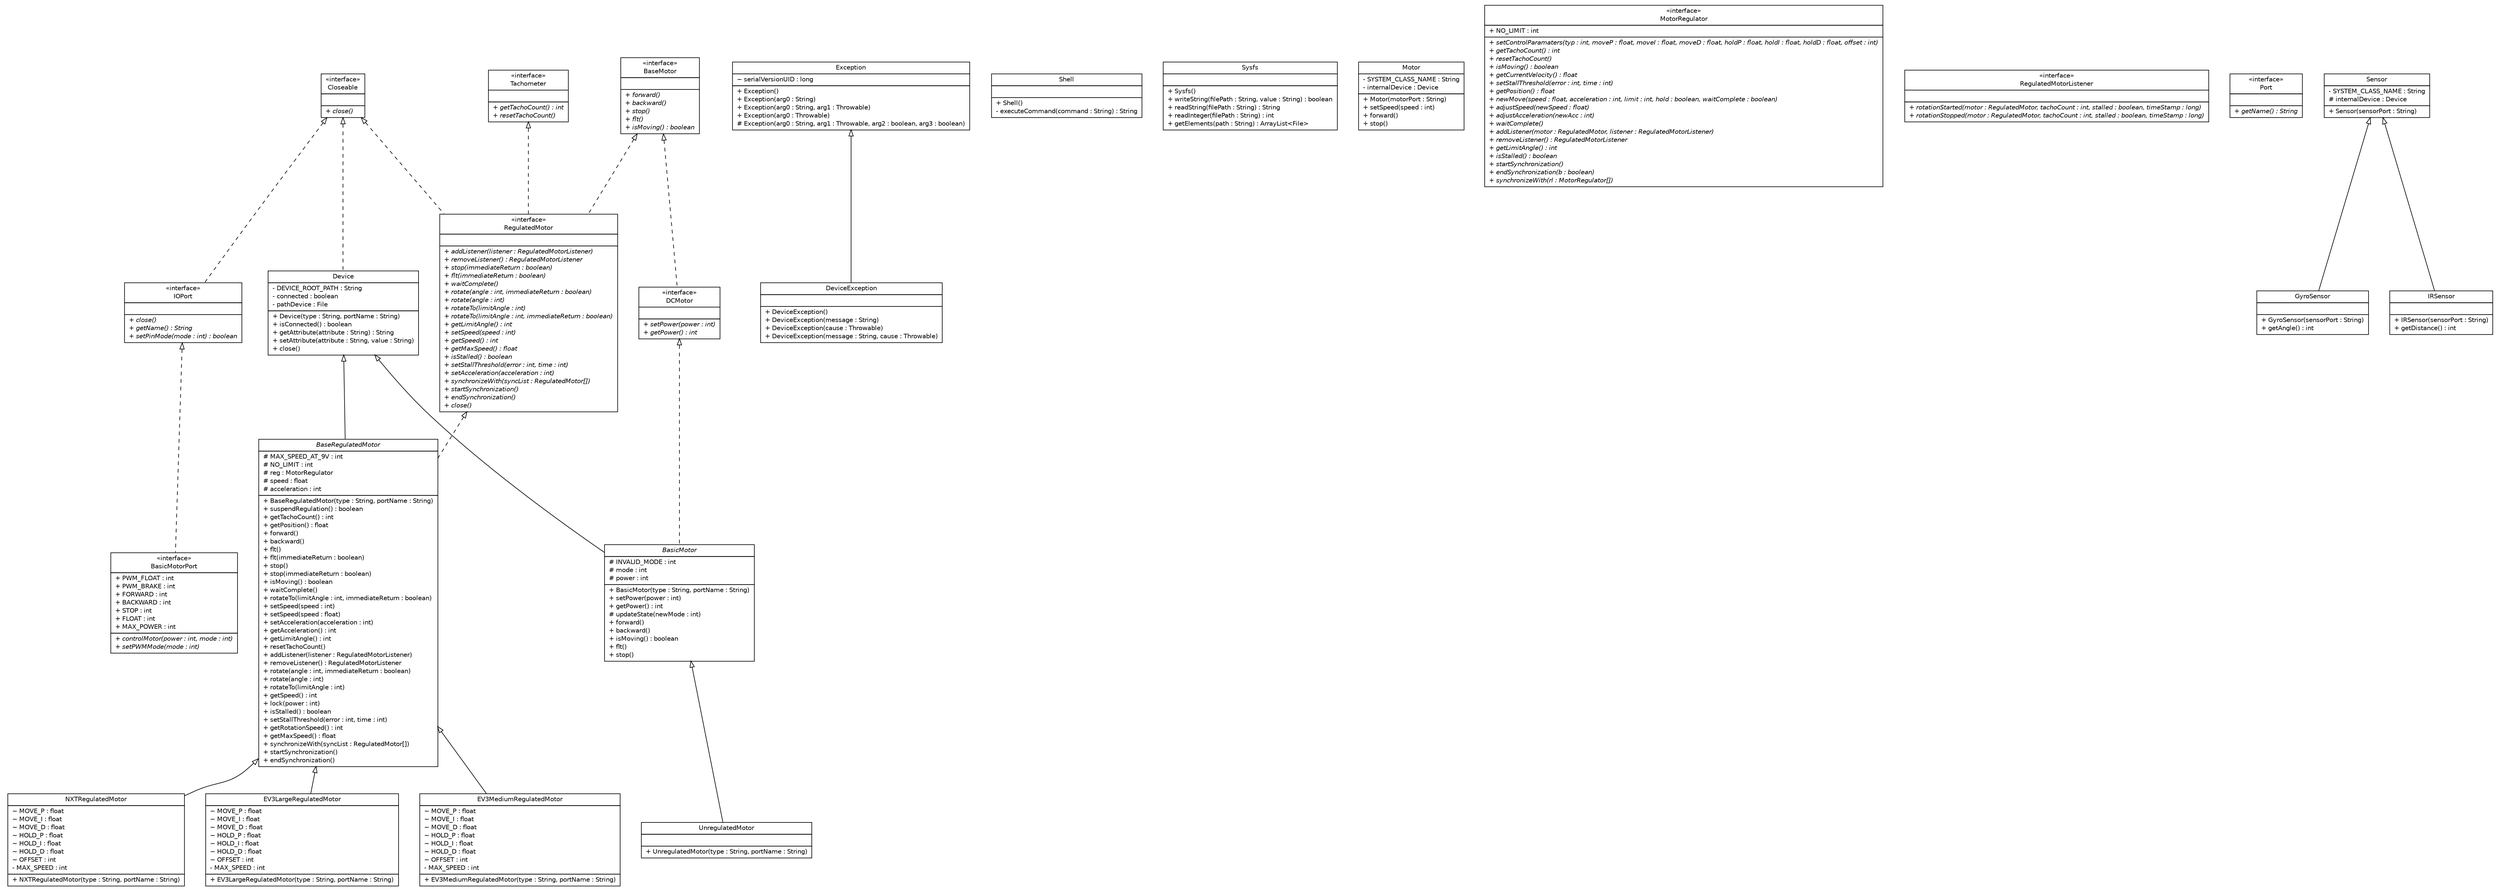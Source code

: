 #!/usr/local/bin/dot
#
# Class diagram 
# Generated by UMLGraph version R5_6-24-gf6e263 (http://www.umlgraph.org/)
#

digraph G {
	edge [fontname="Helvetica",fontsize=10,labelfontname="Helvetica",labelfontsize=10];
	node [fontname="Helvetica",fontsize=10,shape=plaintext];
	nodesep=0.25;
	ranksep=0.5;
	// ev3dev.hardware.Device
	c0 [label=<<table title="ev3dev.hardware.Device" border="0" cellborder="1" cellspacing="0" cellpadding="2" port="p">
		<tr><td><table border="0" cellspacing="0" cellpadding="1">
<tr><td align="center" balign="center"> Device </td></tr>
		</table></td></tr>
		<tr><td><table border="0" cellspacing="0" cellpadding="1">
<tr><td align="left" balign="left"> - DEVICE_ROOT_PATH : String </td></tr>
<tr><td align="left" balign="left"> - connected : boolean </td></tr>
<tr><td align="left" balign="left"> - pathDevice : File </td></tr>
		</table></td></tr>
		<tr><td><table border="0" cellspacing="0" cellpadding="1">
<tr><td align="left" balign="left"> + Device(type : String, portName : String) </td></tr>
<tr><td align="left" balign="left"> + isConnected() : boolean </td></tr>
<tr><td align="left" balign="left"> + getAttribute(attribute : String) : String </td></tr>
<tr><td align="left" balign="left"> + setAttribute(attribute : String, value : String) </td></tr>
<tr><td align="left" balign="left"> + close() </td></tr>
		</table></td></tr>
		</table>>, URL="null", fontname="Helvetica", fontcolor="black", fontsize=10.0];
	// ev3dev.hardware.DeviceException
	c1 [label=<<table title="ev3dev.hardware.DeviceException" border="0" cellborder="1" cellspacing="0" cellpadding="2" port="p">
		<tr><td><table border="0" cellspacing="0" cellpadding="1">
<tr><td align="center" balign="center"> DeviceException </td></tr>
		</table></td></tr>
		<tr><td><table border="0" cellspacing="0" cellpadding="1">
<tr><td align="left" balign="left">  </td></tr>
		</table></td></tr>
		<tr><td><table border="0" cellspacing="0" cellpadding="1">
<tr><td align="left" balign="left"> + DeviceException() </td></tr>
<tr><td align="left" balign="left"> + DeviceException(message : String) </td></tr>
<tr><td align="left" balign="left"> + DeviceException(cause : Throwable) </td></tr>
<tr><td align="left" balign="left"> + DeviceException(message : String, cause : Throwable) </td></tr>
		</table></td></tr>
		</table>>, URL="null", fontname="Helvetica", fontcolor="black", fontsize=10.0];
	// ev3dev.hardware.Shell
	c2 [label=<<table title="ev3dev.hardware.Shell" border="0" cellborder="1" cellspacing="0" cellpadding="2" port="p">
		<tr><td><table border="0" cellspacing="0" cellpadding="1">
<tr><td align="center" balign="center"> Shell </td></tr>
		</table></td></tr>
		<tr><td><table border="0" cellspacing="0" cellpadding="1">
<tr><td align="left" balign="left">  </td></tr>
		</table></td></tr>
		<tr><td><table border="0" cellspacing="0" cellpadding="1">
<tr><td align="left" balign="left"> + Shell() </td></tr>
<tr><td align="left" balign="left"> - executeCommand(command : String) : String </td></tr>
		</table></td></tr>
		</table>>, URL="null", fontname="Helvetica", fontcolor="black", fontsize=10.0];
	// ev3dev.hardware.Sysfs
	c3 [label=<<table title="ev3dev.hardware.Sysfs" border="0" cellborder="1" cellspacing="0" cellpadding="2" port="p">
		<tr><td><table border="0" cellspacing="0" cellpadding="1">
<tr><td align="center" balign="center"> Sysfs </td></tr>
		</table></td></tr>
		<tr><td><table border="0" cellspacing="0" cellpadding="1">
<tr><td align="left" balign="left">  </td></tr>
		</table></td></tr>
		<tr><td><table border="0" cellspacing="0" cellpadding="1">
<tr><td align="left" balign="left"> + Sysfs() </td></tr>
<tr><td align="left" balign="left"> + writeString(filePath : String, value : String) : boolean </td></tr>
<tr><td align="left" balign="left"> + readString(filePath : String) : String </td></tr>
<tr><td align="left" balign="left"> + readInteger(filePath : String) : int </td></tr>
<tr><td align="left" balign="left"> + getElements(path : String) : ArrayList&lt;File&gt; </td></tr>
		</table></td></tr>
		</table>>, URL="null", fontname="Helvetica", fontcolor="black", fontsize=10.0];
	// ev3dev.hardware.motor.BaseMotor
	c4 [label=<<table title="ev3dev.hardware.motor.BaseMotor" border="0" cellborder="1" cellspacing="0" cellpadding="2" port="p">
		<tr><td><table border="0" cellspacing="0" cellpadding="1">
<tr><td align="center" balign="center"> &#171;interface&#187; </td></tr>
<tr><td align="center" balign="center"> BaseMotor </td></tr>
		</table></td></tr>
		<tr><td><table border="0" cellspacing="0" cellpadding="1">
<tr><td align="left" balign="left">  </td></tr>
		</table></td></tr>
		<tr><td><table border="0" cellspacing="0" cellpadding="1">
<tr><td align="left" balign="left"><font face="Helvetica-Oblique" point-size="10.0"> + forward() </font></td></tr>
<tr><td align="left" balign="left"><font face="Helvetica-Oblique" point-size="10.0"> + backward() </font></td></tr>
<tr><td align="left" balign="left"><font face="Helvetica-Oblique" point-size="10.0"> + stop() </font></td></tr>
<tr><td align="left" balign="left"><font face="Helvetica-Oblique" point-size="10.0"> + flt() </font></td></tr>
<tr><td align="left" balign="left"><font face="Helvetica-Oblique" point-size="10.0"> + isMoving() : boolean </font></td></tr>
		</table></td></tr>
		</table>>, URL="null", fontname="Helvetica", fontcolor="black", fontsize=10.0];
	// ev3dev.hardware.motor.BaseRegulatedMotor
	c5 [label=<<table title="ev3dev.hardware.motor.BaseRegulatedMotor" border="0" cellborder="1" cellspacing="0" cellpadding="2" port="p">
		<tr><td><table border="0" cellspacing="0" cellpadding="1">
<tr><td align="center" balign="center"><font face="Helvetica-Oblique"> BaseRegulatedMotor </font></td></tr>
		</table></td></tr>
		<tr><td><table border="0" cellspacing="0" cellpadding="1">
<tr><td align="left" balign="left"> # MAX_SPEED_AT_9V : int </td></tr>
<tr><td align="left" balign="left"> # NO_LIMIT : int </td></tr>
<tr><td align="left" balign="left"> # reg : MotorRegulator </td></tr>
<tr><td align="left" balign="left"> # speed : float </td></tr>
<tr><td align="left" balign="left"> # acceleration : int </td></tr>
		</table></td></tr>
		<tr><td><table border="0" cellspacing="0" cellpadding="1">
<tr><td align="left" balign="left"> + BaseRegulatedMotor(type : String, portName : String) </td></tr>
<tr><td align="left" balign="left"> + suspendRegulation() : boolean </td></tr>
<tr><td align="left" balign="left"> + getTachoCount() : int </td></tr>
<tr><td align="left" balign="left"> + getPosition() : float </td></tr>
<tr><td align="left" balign="left"> + forward() </td></tr>
<tr><td align="left" balign="left"> + backward() </td></tr>
<tr><td align="left" balign="left"> + flt() </td></tr>
<tr><td align="left" balign="left"> + flt(immediateReturn : boolean) </td></tr>
<tr><td align="left" balign="left"> + stop() </td></tr>
<tr><td align="left" balign="left"> + stop(immediateReturn : boolean) </td></tr>
<tr><td align="left" balign="left"> + isMoving() : boolean </td></tr>
<tr><td align="left" balign="left"> + waitComplete() </td></tr>
<tr><td align="left" balign="left"> + rotateTo(limitAngle : int, immediateReturn : boolean) </td></tr>
<tr><td align="left" balign="left"> + setSpeed(speed : int) </td></tr>
<tr><td align="left" balign="left"> + setSpeed(speed : float) </td></tr>
<tr><td align="left" balign="left"> + setAcceleration(acceleration : int) </td></tr>
<tr><td align="left" balign="left"> + getAcceleration() : int </td></tr>
<tr><td align="left" balign="left"> + getLimitAngle() : int </td></tr>
<tr><td align="left" balign="left"> + resetTachoCount() </td></tr>
<tr><td align="left" balign="left"> + addListener(listener : RegulatedMotorListener) </td></tr>
<tr><td align="left" balign="left"> + removeListener() : RegulatedMotorListener </td></tr>
<tr><td align="left" balign="left"> + rotate(angle : int, immediateReturn : boolean) </td></tr>
<tr><td align="left" balign="left"> + rotate(angle : int) </td></tr>
<tr><td align="left" balign="left"> + rotateTo(limitAngle : int) </td></tr>
<tr><td align="left" balign="left"> + getSpeed() : int </td></tr>
<tr><td align="left" balign="left"> + lock(power : int) </td></tr>
<tr><td align="left" balign="left"> + isStalled() : boolean </td></tr>
<tr><td align="left" balign="left"> + setStallThreshold(error : int, time : int) </td></tr>
<tr><td align="left" balign="left"> + getRotationSpeed() : int </td></tr>
<tr><td align="left" balign="left"> + getMaxSpeed() : float </td></tr>
<tr><td align="left" balign="left"> + synchronizeWith(syncList : RegulatedMotor[]) </td></tr>
<tr><td align="left" balign="left"> + startSynchronization() </td></tr>
<tr><td align="left" balign="left"> + endSynchronization() </td></tr>
		</table></td></tr>
		</table>>, URL="null", fontname="Helvetica", fontcolor="black", fontsize=10.0];
	// ev3dev.hardware.motor.BasicMotor
	c6 [label=<<table title="ev3dev.hardware.motor.BasicMotor" border="0" cellborder="1" cellspacing="0" cellpadding="2" port="p">
		<tr><td><table border="0" cellspacing="0" cellpadding="1">
<tr><td align="center" balign="center"><font face="Helvetica-Oblique"> BasicMotor </font></td></tr>
		</table></td></tr>
		<tr><td><table border="0" cellspacing="0" cellpadding="1">
<tr><td align="left" balign="left"> # INVALID_MODE : int </td></tr>
<tr><td align="left" balign="left"> # mode : int </td></tr>
<tr><td align="left" balign="left"> # power : int </td></tr>
		</table></td></tr>
		<tr><td><table border="0" cellspacing="0" cellpadding="1">
<tr><td align="left" balign="left"> + BasicMotor(type : String, portName : String) </td></tr>
<tr><td align="left" balign="left"> + setPower(power : int) </td></tr>
<tr><td align="left" balign="left"> + getPower() : int </td></tr>
<tr><td align="left" balign="left"> # updateState(newMode : int) </td></tr>
<tr><td align="left" balign="left"> + forward() </td></tr>
<tr><td align="left" balign="left"> + backward() </td></tr>
<tr><td align="left" balign="left"> + isMoving() : boolean </td></tr>
<tr><td align="left" balign="left"> + flt() </td></tr>
<tr><td align="left" balign="left"> + stop() </td></tr>
		</table></td></tr>
		</table>>, URL="null", fontname="Helvetica", fontcolor="black", fontsize=10.0];
	// ev3dev.hardware.motor.DCMotor
	c7 [label=<<table title="ev3dev.hardware.motor.DCMotor" border="0" cellborder="1" cellspacing="0" cellpadding="2" port="p">
		<tr><td><table border="0" cellspacing="0" cellpadding="1">
<tr><td align="center" balign="center"> &#171;interface&#187; </td></tr>
<tr><td align="center" balign="center"> DCMotor </td></tr>
		</table></td></tr>
		<tr><td><table border="0" cellspacing="0" cellpadding="1">
<tr><td align="left" balign="left">  </td></tr>
		</table></td></tr>
		<tr><td><table border="0" cellspacing="0" cellpadding="1">
<tr><td align="left" balign="left"><font face="Helvetica-Oblique" point-size="10.0"> + setPower(power : int) </font></td></tr>
<tr><td align="left" balign="left"><font face="Helvetica-Oblique" point-size="10.0"> + getPower() : int </font></td></tr>
		</table></td></tr>
		</table>>, URL="null", fontname="Helvetica", fontcolor="black", fontsize=10.0];
	// ev3dev.hardware.motor.EV3LargeRegulatedMotor
	c8 [label=<<table title="ev3dev.hardware.motor.EV3LargeRegulatedMotor" border="0" cellborder="1" cellspacing="0" cellpadding="2" port="p">
		<tr><td><table border="0" cellspacing="0" cellpadding="1">
<tr><td align="center" balign="center"> EV3LargeRegulatedMotor </td></tr>
		</table></td></tr>
		<tr><td><table border="0" cellspacing="0" cellpadding="1">
<tr><td align="left" balign="left"> ~ MOVE_P : float </td></tr>
<tr><td align="left" balign="left"> ~ MOVE_I : float </td></tr>
<tr><td align="left" balign="left"> ~ MOVE_D : float </td></tr>
<tr><td align="left" balign="left"> ~ HOLD_P : float </td></tr>
<tr><td align="left" balign="left"> ~ HOLD_I : float </td></tr>
<tr><td align="left" balign="left"> ~ HOLD_D : float </td></tr>
<tr><td align="left" balign="left"> ~ OFFSET : int </td></tr>
<tr><td align="left" balign="left"> - MAX_SPEED : int </td></tr>
		</table></td></tr>
		<tr><td><table border="0" cellspacing="0" cellpadding="1">
<tr><td align="left" balign="left"> + EV3LargeRegulatedMotor(type : String, portName : String) </td></tr>
		</table></td></tr>
		</table>>, URL="null", fontname="Helvetica", fontcolor="black", fontsize=10.0];
	// ev3dev.hardware.motor.EV3MediumRegulatedMotor
	c9 [label=<<table title="ev3dev.hardware.motor.EV3MediumRegulatedMotor" border="0" cellborder="1" cellspacing="0" cellpadding="2" port="p">
		<tr><td><table border="0" cellspacing="0" cellpadding="1">
<tr><td align="center" balign="center"> EV3MediumRegulatedMotor </td></tr>
		</table></td></tr>
		<tr><td><table border="0" cellspacing="0" cellpadding="1">
<tr><td align="left" balign="left"> ~ MOVE_P : float </td></tr>
<tr><td align="left" balign="left"> ~ MOVE_I : float </td></tr>
<tr><td align="left" balign="left"> ~ MOVE_D : float </td></tr>
<tr><td align="left" balign="left"> ~ HOLD_P : float </td></tr>
<tr><td align="left" balign="left"> ~ HOLD_I : float </td></tr>
<tr><td align="left" balign="left"> ~ HOLD_D : float </td></tr>
<tr><td align="left" balign="left"> ~ OFFSET : int </td></tr>
<tr><td align="left" balign="left"> - MAX_SPEED : int </td></tr>
		</table></td></tr>
		<tr><td><table border="0" cellspacing="0" cellpadding="1">
<tr><td align="left" balign="left"> + EV3MediumRegulatedMotor(type : String, portName : String) </td></tr>
		</table></td></tr>
		</table>>, URL="null", fontname="Helvetica", fontcolor="black", fontsize=10.0];
	// ev3dev.hardware.motor.Motor
	c10 [label=<<table title="ev3dev.hardware.motor.Motor" border="0" cellborder="1" cellspacing="0" cellpadding="2" port="p">
		<tr><td><table border="0" cellspacing="0" cellpadding="1">
<tr><td align="center" balign="center"> Motor </td></tr>
		</table></td></tr>
		<tr><td><table border="0" cellspacing="0" cellpadding="1">
<tr><td align="left" balign="left"> - SYSTEM_CLASS_NAME : String </td></tr>
<tr><td align="left" balign="left"> - internalDevice : Device </td></tr>
		</table></td></tr>
		<tr><td><table border="0" cellspacing="0" cellpadding="1">
<tr><td align="left" balign="left"> + Motor(motorPort : String) </td></tr>
<tr><td align="left" balign="left"> + setSpeed(speed : int) </td></tr>
<tr><td align="left" balign="left"> + forward() </td></tr>
<tr><td align="left" balign="left"> + stop() </td></tr>
		</table></td></tr>
		</table>>, URL="null", fontname="Helvetica", fontcolor="black", fontsize=10.0];
	// ev3dev.hardware.motor.MotorRegulator
	c11 [label=<<table title="ev3dev.hardware.motor.MotorRegulator" border="0" cellborder="1" cellspacing="0" cellpadding="2" port="p">
		<tr><td><table border="0" cellspacing="0" cellpadding="1">
<tr><td align="center" balign="center"> &#171;interface&#187; </td></tr>
<tr><td align="center" balign="center"> MotorRegulator </td></tr>
		</table></td></tr>
		<tr><td><table border="0" cellspacing="0" cellpadding="1">
<tr><td align="left" balign="left"> + NO_LIMIT : int </td></tr>
		</table></td></tr>
		<tr><td><table border="0" cellspacing="0" cellpadding="1">
<tr><td align="left" balign="left"><font face="Helvetica-Oblique" point-size="10.0"> + setControlParamaters(typ : int, moveP : float, moveI : float, moveD : float, holdP : float, holdI : float, holdD : float, offset : int) </font></td></tr>
<tr><td align="left" balign="left"><font face="Helvetica-Oblique" point-size="10.0"> + getTachoCount() : int </font></td></tr>
<tr><td align="left" balign="left"><font face="Helvetica-Oblique" point-size="10.0"> + resetTachoCount() </font></td></tr>
<tr><td align="left" balign="left"><font face="Helvetica-Oblique" point-size="10.0"> + isMoving() : boolean </font></td></tr>
<tr><td align="left" balign="left"><font face="Helvetica-Oblique" point-size="10.0"> + getCurrentVelocity() : float </font></td></tr>
<tr><td align="left" balign="left"><font face="Helvetica-Oblique" point-size="10.0"> + setStallThreshold(error : int, time : int) </font></td></tr>
<tr><td align="left" balign="left"><font face="Helvetica-Oblique" point-size="10.0"> + getPosition() : float </font></td></tr>
<tr><td align="left" balign="left"><font face="Helvetica-Oblique" point-size="10.0"> + newMove(speed : float, acceleration : int, limit : int, hold : boolean, waitComplete : boolean) </font></td></tr>
<tr><td align="left" balign="left"><font face="Helvetica-Oblique" point-size="10.0"> + adjustSpeed(newSpeed : float) </font></td></tr>
<tr><td align="left" balign="left"><font face="Helvetica-Oblique" point-size="10.0"> + adjustAcceleration(newAcc : int) </font></td></tr>
<tr><td align="left" balign="left"><font face="Helvetica-Oblique" point-size="10.0"> + waitComplete() </font></td></tr>
<tr><td align="left" balign="left"><font face="Helvetica-Oblique" point-size="10.0"> + addListener(motor : RegulatedMotor, listener : RegulatedMotorListener) </font></td></tr>
<tr><td align="left" balign="left"><font face="Helvetica-Oblique" point-size="10.0"> + removeListener() : RegulatedMotorListener </font></td></tr>
<tr><td align="left" balign="left"><font face="Helvetica-Oblique" point-size="10.0"> + getLimitAngle() : int </font></td></tr>
<tr><td align="left" balign="left"><font face="Helvetica-Oblique" point-size="10.0"> + isStalled() : boolean </font></td></tr>
<tr><td align="left" balign="left"><font face="Helvetica-Oblique" point-size="10.0"> + startSynchronization() </font></td></tr>
<tr><td align="left" balign="left"><font face="Helvetica-Oblique" point-size="10.0"> + endSynchronization(b : boolean) </font></td></tr>
<tr><td align="left" balign="left"><font face="Helvetica-Oblique" point-size="10.0"> + synchronizeWith(rl : MotorRegulator[]) </font></td></tr>
		</table></td></tr>
		</table>>, URL="null", fontname="Helvetica", fontcolor="black", fontsize=10.0];
	// ev3dev.hardware.motor.NXTRegulatedMotor
	c12 [label=<<table title="ev3dev.hardware.motor.NXTRegulatedMotor" border="0" cellborder="1" cellspacing="0" cellpadding="2" port="p">
		<tr><td><table border="0" cellspacing="0" cellpadding="1">
<tr><td align="center" balign="center"> NXTRegulatedMotor </td></tr>
		</table></td></tr>
		<tr><td><table border="0" cellspacing="0" cellpadding="1">
<tr><td align="left" balign="left"> ~ MOVE_P : float </td></tr>
<tr><td align="left" balign="left"> ~ MOVE_I : float </td></tr>
<tr><td align="left" balign="left"> ~ MOVE_D : float </td></tr>
<tr><td align="left" balign="left"> ~ HOLD_P : float </td></tr>
<tr><td align="left" balign="left"> ~ HOLD_I : float </td></tr>
<tr><td align="left" balign="left"> ~ HOLD_D : float </td></tr>
<tr><td align="left" balign="left"> ~ OFFSET : int </td></tr>
<tr><td align="left" balign="left"> - MAX_SPEED : int </td></tr>
		</table></td></tr>
		<tr><td><table border="0" cellspacing="0" cellpadding="1">
<tr><td align="left" balign="left"> + NXTRegulatedMotor(type : String, portName : String) </td></tr>
		</table></td></tr>
		</table>>, URL="null", fontname="Helvetica", fontcolor="black", fontsize=10.0];
	// ev3dev.hardware.motor.RegulatedMotor
	c13 [label=<<table title="ev3dev.hardware.motor.RegulatedMotor" border="0" cellborder="1" cellspacing="0" cellpadding="2" port="p">
		<tr><td><table border="0" cellspacing="0" cellpadding="1">
<tr><td align="center" balign="center"> &#171;interface&#187; </td></tr>
<tr><td align="center" balign="center"> RegulatedMotor </td></tr>
		</table></td></tr>
		<tr><td><table border="0" cellspacing="0" cellpadding="1">
<tr><td align="left" balign="left">  </td></tr>
		</table></td></tr>
		<tr><td><table border="0" cellspacing="0" cellpadding="1">
<tr><td align="left" balign="left"><font face="Helvetica-Oblique" point-size="10.0"> + addListener(listener : RegulatedMotorListener) </font></td></tr>
<tr><td align="left" balign="left"><font face="Helvetica-Oblique" point-size="10.0"> + removeListener() : RegulatedMotorListener </font></td></tr>
<tr><td align="left" balign="left"><font face="Helvetica-Oblique" point-size="10.0"> + stop(immediateReturn : boolean) </font></td></tr>
<tr><td align="left" balign="left"><font face="Helvetica-Oblique" point-size="10.0"> + flt(immediateReturn : boolean) </font></td></tr>
<tr><td align="left" balign="left"><font face="Helvetica-Oblique" point-size="10.0"> + waitComplete() </font></td></tr>
<tr><td align="left" balign="left"><font face="Helvetica-Oblique" point-size="10.0"> + rotate(angle : int, immediateReturn : boolean) </font></td></tr>
<tr><td align="left" balign="left"><font face="Helvetica-Oblique" point-size="10.0"> + rotate(angle : int) </font></td></tr>
<tr><td align="left" balign="left"><font face="Helvetica-Oblique" point-size="10.0"> + rotateTo(limitAngle : int) </font></td></tr>
<tr><td align="left" balign="left"><font face="Helvetica-Oblique" point-size="10.0"> + rotateTo(limitAngle : int, immediateReturn : boolean) </font></td></tr>
<tr><td align="left" balign="left"><font face="Helvetica-Oblique" point-size="10.0"> + getLimitAngle() : int </font></td></tr>
<tr><td align="left" balign="left"><font face="Helvetica-Oblique" point-size="10.0"> + setSpeed(speed : int) </font></td></tr>
<tr><td align="left" balign="left"><font face="Helvetica-Oblique" point-size="10.0"> + getSpeed() : int </font></td></tr>
<tr><td align="left" balign="left"><font face="Helvetica-Oblique" point-size="10.0"> + getMaxSpeed() : float </font></td></tr>
<tr><td align="left" balign="left"><font face="Helvetica-Oblique" point-size="10.0"> + isStalled() : boolean </font></td></tr>
<tr><td align="left" balign="left"><font face="Helvetica-Oblique" point-size="10.0"> + setStallThreshold(error : int, time : int) </font></td></tr>
<tr><td align="left" balign="left"><font face="Helvetica-Oblique" point-size="10.0"> + setAcceleration(acceleration : int) </font></td></tr>
<tr><td align="left" balign="left"><font face="Helvetica-Oblique" point-size="10.0"> + synchronizeWith(syncList : RegulatedMotor[]) </font></td></tr>
<tr><td align="left" balign="left"><font face="Helvetica-Oblique" point-size="10.0"> + startSynchronization() </font></td></tr>
<tr><td align="left" balign="left"><font face="Helvetica-Oblique" point-size="10.0"> + endSynchronization() </font></td></tr>
<tr><td align="left" balign="left"><font face="Helvetica-Oblique" point-size="10.0"> + close() </font></td></tr>
		</table></td></tr>
		</table>>, URL="null", fontname="Helvetica", fontcolor="black", fontsize=10.0];
	// ev3dev.hardware.motor.RegulatedMotorListener
	c14 [label=<<table title="ev3dev.hardware.motor.RegulatedMotorListener" border="0" cellborder="1" cellspacing="0" cellpadding="2" port="p">
		<tr><td><table border="0" cellspacing="0" cellpadding="1">
<tr><td align="center" balign="center"> &#171;interface&#187; </td></tr>
<tr><td align="center" balign="center"> RegulatedMotorListener </td></tr>
		</table></td></tr>
		<tr><td><table border="0" cellspacing="0" cellpadding="1">
<tr><td align="left" balign="left">  </td></tr>
		</table></td></tr>
		<tr><td><table border="0" cellspacing="0" cellpadding="1">
<tr><td align="left" balign="left"><font face="Helvetica-Oblique" point-size="10.0"> + rotationStarted(motor : RegulatedMotor, tachoCount : int, stalled : boolean, timeStamp : long) </font></td></tr>
<tr><td align="left" balign="left"><font face="Helvetica-Oblique" point-size="10.0"> + rotationStopped(motor : RegulatedMotor, tachoCount : int, stalled : boolean, timeStamp : long) </font></td></tr>
		</table></td></tr>
		</table>>, URL="null", fontname="Helvetica", fontcolor="black", fontsize=10.0];
	// ev3dev.hardware.motor.Tachometer
	c15 [label=<<table title="ev3dev.hardware.motor.Tachometer" border="0" cellborder="1" cellspacing="0" cellpadding="2" port="p">
		<tr><td><table border="0" cellspacing="0" cellpadding="1">
<tr><td align="center" balign="center"> &#171;interface&#187; </td></tr>
<tr><td align="center" balign="center"> Tachometer </td></tr>
		</table></td></tr>
		<tr><td><table border="0" cellspacing="0" cellpadding="1">
<tr><td align="left" balign="left">  </td></tr>
		</table></td></tr>
		<tr><td><table border="0" cellspacing="0" cellpadding="1">
<tr><td align="left" balign="left"><font face="Helvetica-Oblique" point-size="10.0"> + getTachoCount() : int </font></td></tr>
<tr><td align="left" balign="left"><font face="Helvetica-Oblique" point-size="10.0"> + resetTachoCount() </font></td></tr>
		</table></td></tr>
		</table>>, URL="null", fontname="Helvetica", fontcolor="black", fontsize=10.0];
	// ev3dev.hardware.motor.UnregulatedMotor
	c16 [label=<<table title="ev3dev.hardware.motor.UnregulatedMotor" border="0" cellborder="1" cellspacing="0" cellpadding="2" port="p">
		<tr><td><table border="0" cellspacing="0" cellpadding="1">
<tr><td align="center" balign="center"> UnregulatedMotor </td></tr>
		</table></td></tr>
		<tr><td><table border="0" cellspacing="0" cellpadding="1">
<tr><td align="left" balign="left">  </td></tr>
		</table></td></tr>
		<tr><td><table border="0" cellspacing="0" cellpadding="1">
<tr><td align="left" balign="left"> + UnregulatedMotor(type : String, portName : String) </td></tr>
		</table></td></tr>
		</table>>, URL="null", fontname="Helvetica", fontcolor="black", fontsize=10.0];
	// ev3dev.hardware.port.BasicMotorPort
	c17 [label=<<table title="ev3dev.hardware.port.BasicMotorPort" border="0" cellborder="1" cellspacing="0" cellpadding="2" port="p">
		<tr><td><table border="0" cellspacing="0" cellpadding="1">
<tr><td align="center" balign="center"> &#171;interface&#187; </td></tr>
<tr><td align="center" balign="center"> BasicMotorPort </td></tr>
		</table></td></tr>
		<tr><td><table border="0" cellspacing="0" cellpadding="1">
<tr><td align="left" balign="left"> + PWM_FLOAT : int </td></tr>
<tr><td align="left" balign="left"> + PWM_BRAKE : int </td></tr>
<tr><td align="left" balign="left"> + FORWARD : int </td></tr>
<tr><td align="left" balign="left"> + BACKWARD : int </td></tr>
<tr><td align="left" balign="left"> + STOP : int </td></tr>
<tr><td align="left" balign="left"> + FLOAT : int </td></tr>
<tr><td align="left" balign="left"> + MAX_POWER : int </td></tr>
		</table></td></tr>
		<tr><td><table border="0" cellspacing="0" cellpadding="1">
<tr><td align="left" balign="left"><font face="Helvetica-Oblique" point-size="10.0"> + controlMotor(power : int, mode : int) </font></td></tr>
<tr><td align="left" balign="left"><font face="Helvetica-Oblique" point-size="10.0"> + setPWMMode(mode : int) </font></td></tr>
		</table></td></tr>
		</table>>, URL="null", fontname="Helvetica", fontcolor="black", fontsize=10.0];
	// ev3dev.hardware.port.IOPort
	c18 [label=<<table title="ev3dev.hardware.port.IOPort" border="0" cellborder="1" cellspacing="0" cellpadding="2" port="p">
		<tr><td><table border="0" cellspacing="0" cellpadding="1">
<tr><td align="center" balign="center"> &#171;interface&#187; </td></tr>
<tr><td align="center" balign="center"> IOPort </td></tr>
		</table></td></tr>
		<tr><td><table border="0" cellspacing="0" cellpadding="1">
<tr><td align="left" balign="left">  </td></tr>
		</table></td></tr>
		<tr><td><table border="0" cellspacing="0" cellpadding="1">
<tr><td align="left" balign="left"><font face="Helvetica-Oblique" point-size="10.0"> + close() </font></td></tr>
<tr><td align="left" balign="left"><font face="Helvetica-Oblique" point-size="10.0"> + getName() : String </font></td></tr>
<tr><td align="left" balign="left"><font face="Helvetica-Oblique" point-size="10.0"> + setPinMode(mode : int) : boolean </font></td></tr>
		</table></td></tr>
		</table>>, URL="null", fontname="Helvetica", fontcolor="black", fontsize=10.0];
	// ev3dev.hardware.port.Port
	c19 [label=<<table title="ev3dev.hardware.port.Port" border="0" cellborder="1" cellspacing="0" cellpadding="2" port="p">
		<tr><td><table border="0" cellspacing="0" cellpadding="1">
<tr><td align="center" balign="center"> &#171;interface&#187; </td></tr>
<tr><td align="center" balign="center"> Port </td></tr>
		</table></td></tr>
		<tr><td><table border="0" cellspacing="0" cellpadding="1">
<tr><td align="left" balign="left">  </td></tr>
		</table></td></tr>
		<tr><td><table border="0" cellspacing="0" cellpadding="1">
<tr><td align="left" balign="left"><font face="Helvetica-Oblique" point-size="10.0"> + getName() : String </font></td></tr>
		</table></td></tr>
		</table>>, URL="null", fontname="Helvetica", fontcolor="black", fontsize=10.0];
	// ev3dev.hardware.sensor.Sensor
	c20 [label=<<table title="ev3dev.hardware.sensor.Sensor" border="0" cellborder="1" cellspacing="0" cellpadding="2" port="p">
		<tr><td><table border="0" cellspacing="0" cellpadding="1">
<tr><td align="center" balign="center"> Sensor </td></tr>
		</table></td></tr>
		<tr><td><table border="0" cellspacing="0" cellpadding="1">
<tr><td align="left" balign="left"> - SYSTEM_CLASS_NAME : String </td></tr>
<tr><td align="left" balign="left"> # internalDevice : Device </td></tr>
		</table></td></tr>
		<tr><td><table border="0" cellspacing="0" cellpadding="1">
<tr><td align="left" balign="left"> + Sensor(sensorPort : String) </td></tr>
		</table></td></tr>
		</table>>, URL="null", fontname="Helvetica", fontcolor="black", fontsize=10.0];
	// ev3dev.hardware.sensor.ev3.GyroSensor
	c21 [label=<<table title="ev3dev.hardware.sensor.ev3.GyroSensor" border="0" cellborder="1" cellspacing="0" cellpadding="2" port="p">
		<tr><td><table border="0" cellspacing="0" cellpadding="1">
<tr><td align="center" balign="center"> GyroSensor </td></tr>
		</table></td></tr>
		<tr><td><table border="0" cellspacing="0" cellpadding="1">
<tr><td align="left" balign="left">  </td></tr>
		</table></td></tr>
		<tr><td><table border="0" cellspacing="0" cellpadding="1">
<tr><td align="left" balign="left"> + GyroSensor(sensorPort : String) </td></tr>
<tr><td align="left" balign="left"> + getAngle() : int </td></tr>
		</table></td></tr>
		</table>>, URL="null", fontname="Helvetica", fontcolor="black", fontsize=10.0];
	// ev3dev.hardware.sensor.ev3.IRSensor
	c22 [label=<<table title="ev3dev.hardware.sensor.ev3.IRSensor" border="0" cellborder="1" cellspacing="0" cellpadding="2" port="p">
		<tr><td><table border="0" cellspacing="0" cellpadding="1">
<tr><td align="center" balign="center"> IRSensor </td></tr>
		</table></td></tr>
		<tr><td><table border="0" cellspacing="0" cellpadding="1">
<tr><td align="left" balign="left">  </td></tr>
		</table></td></tr>
		<tr><td><table border="0" cellspacing="0" cellpadding="1">
<tr><td align="left" balign="left"> + IRSensor(sensorPort : String) </td></tr>
<tr><td align="left" balign="left"> + getDistance() : int </td></tr>
		</table></td></tr>
		</table>>, URL="null", fontname="Helvetica", fontcolor="black", fontsize=10.0];
	//ev3dev.hardware.Device implements java.io.Closeable
	c23:p -> c0:p [dir=back,arrowtail=empty,style=dashed];
	//ev3dev.hardware.DeviceException extends java.lang.Exception
	c24:p -> c1:p [dir=back,arrowtail=empty];
	//ev3dev.hardware.motor.BaseRegulatedMotor extends ev3dev.hardware.Device
	c0:p -> c5:p [dir=back,arrowtail=empty];
	//ev3dev.hardware.motor.BaseRegulatedMotor implements ev3dev.hardware.motor.RegulatedMotor
	c13:p -> c5:p [dir=back,arrowtail=empty,style=dashed];
	//ev3dev.hardware.motor.BasicMotor extends ev3dev.hardware.Device
	c0:p -> c6:p [dir=back,arrowtail=empty];
	//ev3dev.hardware.motor.BasicMotor implements ev3dev.hardware.motor.DCMotor
	c7:p -> c6:p [dir=back,arrowtail=empty,style=dashed];
	//ev3dev.hardware.motor.DCMotor implements ev3dev.hardware.motor.BaseMotor
	c4:p -> c7:p [dir=back,arrowtail=empty,style=dashed];
	//ev3dev.hardware.motor.EV3LargeRegulatedMotor extends ev3dev.hardware.motor.BaseRegulatedMotor
	c5:p -> c8:p [dir=back,arrowtail=empty];
	//ev3dev.hardware.motor.EV3MediumRegulatedMotor extends ev3dev.hardware.motor.BaseRegulatedMotor
	c5:p -> c9:p [dir=back,arrowtail=empty];
	//ev3dev.hardware.motor.NXTRegulatedMotor extends ev3dev.hardware.motor.BaseRegulatedMotor
	c5:p -> c12:p [dir=back,arrowtail=empty];
	//ev3dev.hardware.motor.RegulatedMotor implements ev3dev.hardware.motor.BaseMotor
	c4:p -> c13:p [dir=back,arrowtail=empty,style=dashed];
	//ev3dev.hardware.motor.RegulatedMotor implements ev3dev.hardware.motor.Tachometer
	c15:p -> c13:p [dir=back,arrowtail=empty,style=dashed];
	//ev3dev.hardware.motor.RegulatedMotor implements java.io.Closeable
	c23:p -> c13:p [dir=back,arrowtail=empty,style=dashed];
	//ev3dev.hardware.motor.UnregulatedMotor extends ev3dev.hardware.motor.BasicMotor
	c6:p -> c16:p [dir=back,arrowtail=empty];
	//ev3dev.hardware.port.BasicMotorPort implements ev3dev.hardware.port.IOPort
	c18:p -> c17:p [dir=back,arrowtail=empty,style=dashed];
	//ev3dev.hardware.port.IOPort implements java.io.Closeable
	c23:p -> c18:p [dir=back,arrowtail=empty,style=dashed];
	//ev3dev.hardware.sensor.ev3.GyroSensor extends ev3dev.hardware.sensor.Sensor
	c20:p -> c21:p [dir=back,arrowtail=empty];
	//ev3dev.hardware.sensor.ev3.IRSensor extends ev3dev.hardware.sensor.Sensor
	c20:p -> c22:p [dir=back,arrowtail=empty];
	// java.lang.Exception
	c24 [label=<<table title="java.lang.Exception" border="0" cellborder="1" cellspacing="0" cellpadding="2" port="p" href="http://java.sun.com/j2se/1.4.2/docs/api/java/lang/Exception.html">
		<tr><td><table border="0" cellspacing="0" cellpadding="1">
<tr><td align="center" balign="center"> Exception </td></tr>
		</table></td></tr>
		<tr><td><table border="0" cellspacing="0" cellpadding="1">
<tr><td align="left" balign="left"> ~ serialVersionUID : long </td></tr>
		</table></td></tr>
		<tr><td><table border="0" cellspacing="0" cellpadding="1">
<tr><td align="left" balign="left"> + Exception() </td></tr>
<tr><td align="left" balign="left"> + Exception(arg0 : String) </td></tr>
<tr><td align="left" balign="left"> + Exception(arg0 : String, arg1 : Throwable) </td></tr>
<tr><td align="left" balign="left"> + Exception(arg0 : Throwable) </td></tr>
<tr><td align="left" balign="left"> # Exception(arg0 : String, arg1 : Throwable, arg2 : boolean, arg3 : boolean) </td></tr>
		</table></td></tr>
		</table>>, URL="http://java.sun.com/j2se/1.4.2/docs/api/java/lang/Exception.html", fontname="Helvetica", fontcolor="black", fontsize=10.0];
	// java.io.Closeable
	c23 [label=<<table title="java.io.Closeable" border="0" cellborder="1" cellspacing="0" cellpadding="2" port="p" href="http://java.sun.com/j2se/1.4.2/docs/api/java/io/Closeable.html">
		<tr><td><table border="0" cellspacing="0" cellpadding="1">
<tr><td align="center" balign="center"> &#171;interface&#187; </td></tr>
<tr><td align="center" balign="center"> Closeable </td></tr>
		</table></td></tr>
		<tr><td><table border="0" cellspacing="0" cellpadding="1">
<tr><td align="left" balign="left">  </td></tr>
		</table></td></tr>
		<tr><td><table border="0" cellspacing="0" cellpadding="1">
<tr><td align="left" balign="left"><font face="Helvetica-Oblique" point-size="10.0"> + close() </font></td></tr>
		</table></td></tr>
		</table>>, URL="http://java.sun.com/j2se/1.4.2/docs/api/java/io/Closeable.html", fontname="Helvetica", fontcolor="black", fontsize=10.0];
}

